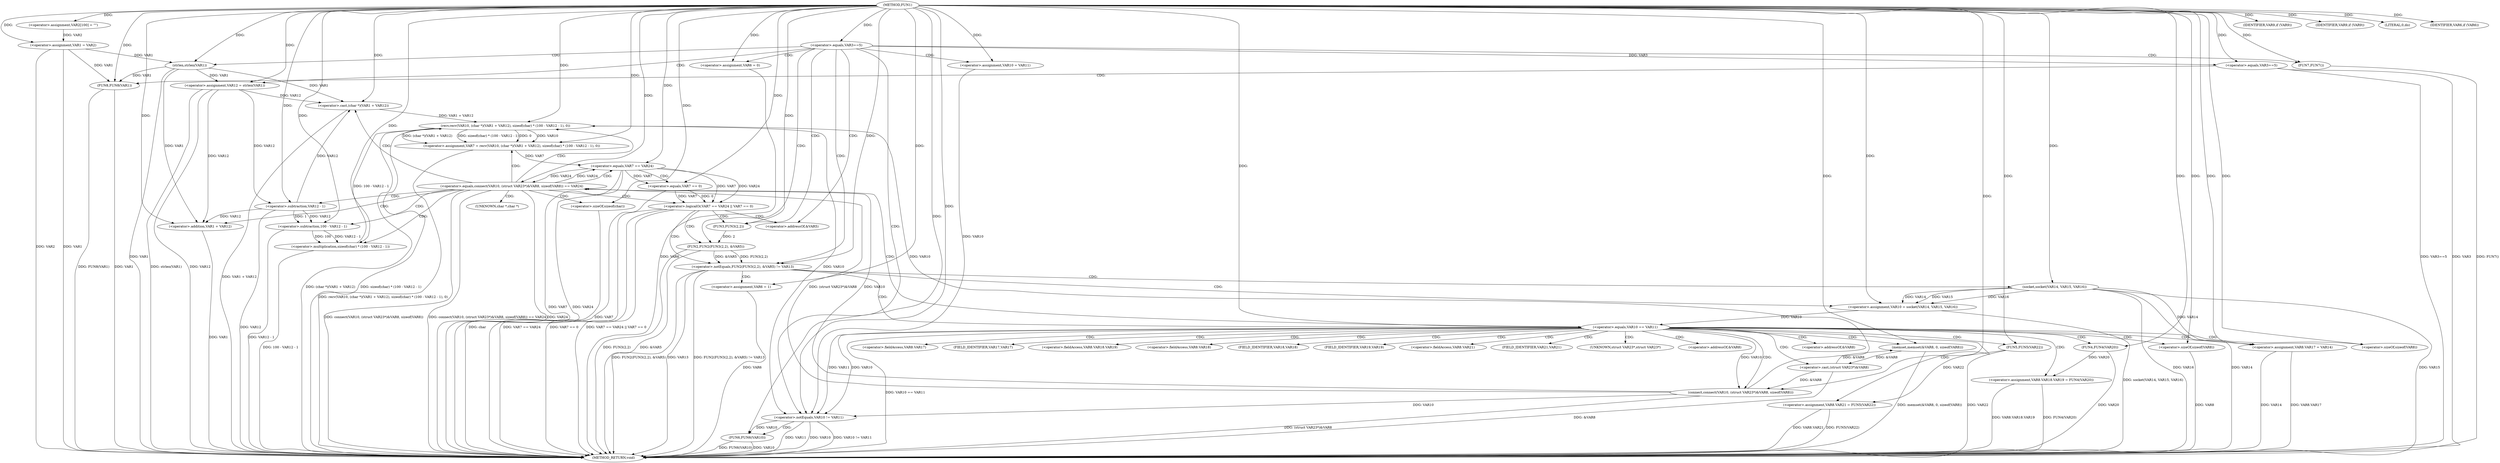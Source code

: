 digraph FUN1 {  
"1000100" [label = "(METHOD,FUN1)" ]
"1000252" [label = "(METHOD_RETURN,void)" ]
"1000104" [label = "(<operator>.assignment,VAR2[100] = \"\")" ]
"1000107" [label = "(<operator>.assignment,VAR1 = VAR2)" ]
"1000111" [label = "(<operator>.equals,VAR3==5)" ]
"1000118" [label = "(<operator>.assignment,VAR6 = 0)" ]
"1000125" [label = "(<operator>.assignment,VAR10 = VAR11)" ]
"1000129" [label = "(<operator>.assignment,VAR12 = strlen(VAR1))" ]
"1000131" [label = "(strlen,strlen(VAR1))" ]
"1000136" [label = "(<operator>.notEquals,FUN2(FUN3(2,2), &VAR5) != VAR13)" ]
"1000137" [label = "(FUN2,FUN2(FUN3(2,2), &VAR5))" ]
"1000138" [label = "(FUN3,FUN3(2,2))" ]
"1000146" [label = "(<operator>.assignment,VAR6 = 1)" ]
"1000149" [label = "(<operator>.assignment,VAR10 = socket(VAR14, VAR15, VAR16))" ]
"1000151" [label = "(socket,socket(VAR14, VAR15, VAR16))" ]
"1000156" [label = "(<operator>.equals,VAR10 == VAR11)" ]
"1000161" [label = "(memset,memset(&VAR8, 0, sizeof(VAR8)))" ]
"1000165" [label = "(<operator>.sizeOf,sizeof(VAR8))" ]
"1000167" [label = "(<operator>.assignment,VAR8.VAR17 = VAR14)" ]
"1000172" [label = "(<operator>.assignment,VAR8.VAR18.VAR19 = FUN4(VAR20))" ]
"1000178" [label = "(FUN4,FUN4(VAR20))" ]
"1000180" [label = "(<operator>.assignment,VAR8.VAR21 = FUN5(VAR22))" ]
"1000184" [label = "(FUN5,FUN5(VAR22))" ]
"1000187" [label = "(<operator>.equals,connect(VAR10, (struct VAR23*)&VAR8, sizeof(VAR8)) == VAR24)" ]
"1000188" [label = "(connect,connect(VAR10, (struct VAR23*)&VAR8, sizeof(VAR8)))" ]
"1000190" [label = "(<operator>.cast,(struct VAR23*)&VAR8)" ]
"1000194" [label = "(<operator>.sizeOf,sizeof(VAR8))" ]
"1000199" [label = "(<operator>.assignment,VAR7 = recv(VAR10, (char *)(VAR1 + VAR12), sizeof(char) * (100 - VAR12 - 1), 0))" ]
"1000201" [label = "(recv,recv(VAR10, (char *)(VAR1 + VAR12), sizeof(char) * (100 - VAR12 - 1), 0))" ]
"1000203" [label = "(<operator>.cast,(char *)(VAR1 + VAR12))" ]
"1000205" [label = "(<operator>.addition,VAR1 + VAR12)" ]
"1000208" [label = "(<operator>.multiplication,sizeof(char) * (100 - VAR12 - 1))" ]
"1000209" [label = "(<operator>.sizeOf,sizeof(char))" ]
"1000211" [label = "(<operator>.subtraction,100 - VAR12 - 1)" ]
"1000213" [label = "(<operator>.subtraction,VAR12 - 1)" ]
"1000218" [label = "(<operator>.logicalOr,VAR7 == VAR24 || VAR7 == 0)" ]
"1000219" [label = "(<operator>.equals,VAR7 == VAR24)" ]
"1000222" [label = "(<operator>.equals,VAR7 == 0)" ]
"1000228" [label = "(IDENTIFIER,VAR9,if (VAR9))" ]
"1000231" [label = "(IDENTIFIER,VAR9,if (VAR9))" ]
"1000233" [label = "(LITERAL,0,do)" ]
"1000235" [label = "(<operator>.notEquals,VAR10 != VAR11)" ]
"1000239" [label = "(FUN6,FUN6(VAR10))" ]
"1000242" [label = "(IDENTIFIER,VAR6,if (VAR6))" ]
"1000244" [label = "(FUN7,FUN7())" ]
"1000246" [label = "(<operator>.equals,VAR3==5)" ]
"1000250" [label = "(FUN8,FUN8(VAR1))" ]
"1000141" [label = "(<operator>.addressOf,&VAR5)" ]
"1000162" [label = "(<operator>.addressOf,&VAR8)" ]
"1000168" [label = "(<operator>.fieldAccess,VAR8.VAR17)" ]
"1000170" [label = "(FIELD_IDENTIFIER,VAR17,VAR17)" ]
"1000173" [label = "(<operator>.fieldAccess,VAR8.VAR18.VAR19)" ]
"1000174" [label = "(<operator>.fieldAccess,VAR8.VAR18)" ]
"1000176" [label = "(FIELD_IDENTIFIER,VAR18,VAR18)" ]
"1000177" [label = "(FIELD_IDENTIFIER,VAR19,VAR19)" ]
"1000181" [label = "(<operator>.fieldAccess,VAR8.VAR21)" ]
"1000183" [label = "(FIELD_IDENTIFIER,VAR21,VAR21)" ]
"1000191" [label = "(UNKNOWN,struct VAR23*,struct VAR23*)" ]
"1000192" [label = "(<operator>.addressOf,&VAR8)" ]
"1000204" [label = "(UNKNOWN,char *,char *)" ]
  "1000184" -> "1000252"  [ label = "DDG: VAR22"] 
  "1000218" -> "1000252"  [ label = "DDG: VAR7 == VAR24"] 
  "1000180" -> "1000252"  [ label = "DDG: VAR8.VAR21"] 
  "1000151" -> "1000252"  [ label = "DDG: VAR15"] 
  "1000151" -> "1000252"  [ label = "DDG: VAR16"] 
  "1000244" -> "1000252"  [ label = "DDG: FUN7()"] 
  "1000129" -> "1000252"  [ label = "DDG: strlen(VAR1)"] 
  "1000187" -> "1000252"  [ label = "DDG: connect(VAR10, (struct VAR23*)&VAR8, sizeof(VAR8))"] 
  "1000172" -> "1000252"  [ label = "DDG: FUN4(VAR20)"] 
  "1000167" -> "1000252"  [ label = "DDG: VAR8.VAR17"] 
  "1000129" -> "1000252"  [ label = "DDG: VAR12"] 
  "1000187" -> "1000252"  [ label = "DDG: connect(VAR10, (struct VAR23*)&VAR8, sizeof(VAR8)) == VAR24"] 
  "1000219" -> "1000252"  [ label = "DDG: VAR24"] 
  "1000250" -> "1000252"  [ label = "DDG: VAR1"] 
  "1000199" -> "1000252"  [ label = "DDG: recv(VAR10, (char *)(VAR1 + VAR12), sizeof(char) * (100 - VAR12 - 1), 0)"] 
  "1000222" -> "1000252"  [ label = "DDG: VAR7"] 
  "1000107" -> "1000252"  [ label = "DDG: VAR1"] 
  "1000235" -> "1000252"  [ label = "DDG: VAR11"] 
  "1000209" -> "1000252"  [ label = "DDG: char"] 
  "1000235" -> "1000252"  [ label = "DDG: VAR10"] 
  "1000149" -> "1000252"  [ label = "DDG: socket(VAR14, VAR15, VAR16)"] 
  "1000239" -> "1000252"  [ label = "DDG: FUN6(VAR10)"] 
  "1000235" -> "1000252"  [ label = "DDG: VAR10 != VAR11"] 
  "1000188" -> "1000252"  [ label = "DDG: (struct VAR23*)&VAR8"] 
  "1000178" -> "1000252"  [ label = "DDG: VAR20"] 
  "1000239" -> "1000252"  [ label = "DDG: VAR10"] 
  "1000213" -> "1000252"  [ label = "DDG: VAR12"] 
  "1000205" -> "1000252"  [ label = "DDG: VAR1"] 
  "1000131" -> "1000252"  [ label = "DDG: VAR1"] 
  "1000137" -> "1000252"  [ label = "DDG: &VAR5"] 
  "1000194" -> "1000252"  [ label = "DDG: VAR8"] 
  "1000180" -> "1000252"  [ label = "DDG: FUN5(VAR22)"] 
  "1000151" -> "1000252"  [ label = "DDG: VAR14"] 
  "1000218" -> "1000252"  [ label = "DDG: VAR7 == VAR24 || VAR7 == 0"] 
  "1000201" -> "1000252"  [ label = "DDG: (char *)(VAR1 + VAR12)"] 
  "1000218" -> "1000252"  [ label = "DDG: VAR7 == 0"] 
  "1000201" -> "1000252"  [ label = "DDG: sizeof(char) * (100 - VAR12 - 1)"] 
  "1000211" -> "1000252"  [ label = "DDG: VAR12 - 1"] 
  "1000208" -> "1000252"  [ label = "DDG: 100 - VAR12 - 1"] 
  "1000172" -> "1000252"  [ label = "DDG: VAR8.VAR18.VAR19"] 
  "1000136" -> "1000252"  [ label = "DDG: VAR13"] 
  "1000136" -> "1000252"  [ label = "DDG: FUN2(FUN3(2,2), &VAR5) != VAR13"] 
  "1000219" -> "1000252"  [ label = "DDG: VAR7"] 
  "1000167" -> "1000252"  [ label = "DDG: VAR14"] 
  "1000156" -> "1000252"  [ label = "DDG: VAR10 == VAR11"] 
  "1000250" -> "1000252"  [ label = "DDG: FUN8(VAR1)"] 
  "1000137" -> "1000252"  [ label = "DDG: FUN3(2,2)"] 
  "1000203" -> "1000252"  [ label = "DDG: VAR1 + VAR12"] 
  "1000118" -> "1000252"  [ label = "DDG: VAR6"] 
  "1000187" -> "1000252"  [ label = "DDG: VAR24"] 
  "1000246" -> "1000252"  [ label = "DDG: VAR3==5"] 
  "1000146" -> "1000252"  [ label = "DDG: VAR6"] 
  "1000161" -> "1000252"  [ label = "DDG: memset(&VAR8, 0, sizeof(VAR8))"] 
  "1000190" -> "1000252"  [ label = "DDG: &VAR8"] 
  "1000136" -> "1000252"  [ label = "DDG: FUN2(FUN3(2,2), &VAR5)"] 
  "1000107" -> "1000252"  [ label = "DDG: VAR2"] 
  "1000246" -> "1000252"  [ label = "DDG: VAR3"] 
  "1000100" -> "1000104"  [ label = "DDG: "] 
  "1000104" -> "1000107"  [ label = "DDG: VAR2"] 
  "1000100" -> "1000107"  [ label = "DDG: "] 
  "1000100" -> "1000111"  [ label = "DDG: "] 
  "1000100" -> "1000118"  [ label = "DDG: "] 
  "1000100" -> "1000125"  [ label = "DDG: "] 
  "1000131" -> "1000129"  [ label = "DDG: VAR1"] 
  "1000100" -> "1000129"  [ label = "DDG: "] 
  "1000107" -> "1000131"  [ label = "DDG: VAR1"] 
  "1000100" -> "1000131"  [ label = "DDG: "] 
  "1000137" -> "1000136"  [ label = "DDG: FUN3(2,2)"] 
  "1000137" -> "1000136"  [ label = "DDG: &VAR5"] 
  "1000138" -> "1000137"  [ label = "DDG: 2"] 
  "1000100" -> "1000138"  [ label = "DDG: "] 
  "1000100" -> "1000136"  [ label = "DDG: "] 
  "1000100" -> "1000146"  [ label = "DDG: "] 
  "1000151" -> "1000149"  [ label = "DDG: VAR14"] 
  "1000151" -> "1000149"  [ label = "DDG: VAR15"] 
  "1000151" -> "1000149"  [ label = "DDG: VAR16"] 
  "1000100" -> "1000149"  [ label = "DDG: "] 
  "1000100" -> "1000151"  [ label = "DDG: "] 
  "1000149" -> "1000156"  [ label = "DDG: VAR10"] 
  "1000100" -> "1000156"  [ label = "DDG: "] 
  "1000190" -> "1000161"  [ label = "DDG: &VAR8"] 
  "1000100" -> "1000161"  [ label = "DDG: "] 
  "1000100" -> "1000165"  [ label = "DDG: "] 
  "1000151" -> "1000167"  [ label = "DDG: VAR14"] 
  "1000100" -> "1000167"  [ label = "DDG: "] 
  "1000178" -> "1000172"  [ label = "DDG: VAR20"] 
  "1000100" -> "1000178"  [ label = "DDG: "] 
  "1000184" -> "1000180"  [ label = "DDG: VAR22"] 
  "1000100" -> "1000184"  [ label = "DDG: "] 
  "1000188" -> "1000187"  [ label = "DDG: VAR10"] 
  "1000188" -> "1000187"  [ label = "DDG: (struct VAR23*)&VAR8"] 
  "1000156" -> "1000188"  [ label = "DDG: VAR10"] 
  "1000100" -> "1000188"  [ label = "DDG: "] 
  "1000190" -> "1000188"  [ label = "DDG: &VAR8"] 
  "1000161" -> "1000190"  [ label = "DDG: &VAR8"] 
  "1000100" -> "1000194"  [ label = "DDG: "] 
  "1000219" -> "1000187"  [ label = "DDG: VAR24"] 
  "1000100" -> "1000187"  [ label = "DDG: "] 
  "1000201" -> "1000199"  [ label = "DDG: VAR10"] 
  "1000201" -> "1000199"  [ label = "DDG: (char *)(VAR1 + VAR12)"] 
  "1000201" -> "1000199"  [ label = "DDG: sizeof(char) * (100 - VAR12 - 1)"] 
  "1000201" -> "1000199"  [ label = "DDG: 0"] 
  "1000100" -> "1000199"  [ label = "DDG: "] 
  "1000188" -> "1000201"  [ label = "DDG: VAR10"] 
  "1000100" -> "1000201"  [ label = "DDG: "] 
  "1000203" -> "1000201"  [ label = "DDG: VAR1 + VAR12"] 
  "1000131" -> "1000203"  [ label = "DDG: VAR1"] 
  "1000100" -> "1000203"  [ label = "DDG: "] 
  "1000129" -> "1000203"  [ label = "DDG: VAR12"] 
  "1000213" -> "1000203"  [ label = "DDG: VAR12"] 
  "1000131" -> "1000205"  [ label = "DDG: VAR1"] 
  "1000100" -> "1000205"  [ label = "DDG: "] 
  "1000129" -> "1000205"  [ label = "DDG: VAR12"] 
  "1000213" -> "1000205"  [ label = "DDG: VAR12"] 
  "1000208" -> "1000201"  [ label = "DDG: 100 - VAR12 - 1"] 
  "1000100" -> "1000208"  [ label = "DDG: "] 
  "1000100" -> "1000209"  [ label = "DDG: "] 
  "1000211" -> "1000208"  [ label = "DDG: 100"] 
  "1000211" -> "1000208"  [ label = "DDG: VAR12 - 1"] 
  "1000100" -> "1000211"  [ label = "DDG: "] 
  "1000213" -> "1000211"  [ label = "DDG: VAR12"] 
  "1000213" -> "1000211"  [ label = "DDG: 1"] 
  "1000100" -> "1000213"  [ label = "DDG: "] 
  "1000129" -> "1000213"  [ label = "DDG: VAR12"] 
  "1000219" -> "1000218"  [ label = "DDG: VAR7"] 
  "1000219" -> "1000218"  [ label = "DDG: VAR24"] 
  "1000199" -> "1000219"  [ label = "DDG: VAR7"] 
  "1000100" -> "1000219"  [ label = "DDG: "] 
  "1000187" -> "1000219"  [ label = "DDG: VAR24"] 
  "1000222" -> "1000218"  [ label = "DDG: VAR7"] 
  "1000222" -> "1000218"  [ label = "DDG: 0"] 
  "1000219" -> "1000222"  [ label = "DDG: VAR7"] 
  "1000100" -> "1000222"  [ label = "DDG: "] 
  "1000100" -> "1000228"  [ label = "DDG: "] 
  "1000100" -> "1000231"  [ label = "DDG: "] 
  "1000100" -> "1000233"  [ label = "DDG: "] 
  "1000125" -> "1000235"  [ label = "DDG: VAR10"] 
  "1000156" -> "1000235"  [ label = "DDG: VAR10"] 
  "1000188" -> "1000235"  [ label = "DDG: VAR10"] 
  "1000201" -> "1000235"  [ label = "DDG: VAR10"] 
  "1000100" -> "1000235"  [ label = "DDG: "] 
  "1000156" -> "1000235"  [ label = "DDG: VAR11"] 
  "1000235" -> "1000239"  [ label = "DDG: VAR10"] 
  "1000100" -> "1000239"  [ label = "DDG: "] 
  "1000100" -> "1000242"  [ label = "DDG: "] 
  "1000100" -> "1000244"  [ label = "DDG: "] 
  "1000111" -> "1000246"  [ label = "DDG: VAR3"] 
  "1000100" -> "1000246"  [ label = "DDG: "] 
  "1000107" -> "1000250"  [ label = "DDG: VAR1"] 
  "1000131" -> "1000250"  [ label = "DDG: VAR1"] 
  "1000100" -> "1000250"  [ label = "DDG: "] 
  "1000111" -> "1000125"  [ label = "CDG: "] 
  "1000111" -> "1000141"  [ label = "CDG: "] 
  "1000111" -> "1000235"  [ label = "CDG: "] 
  "1000111" -> "1000138"  [ label = "CDG: "] 
  "1000111" -> "1000136"  [ label = "CDG: "] 
  "1000111" -> "1000118"  [ label = "CDG: "] 
  "1000111" -> "1000131"  [ label = "CDG: "] 
  "1000111" -> "1000137"  [ label = "CDG: "] 
  "1000111" -> "1000129"  [ label = "CDG: "] 
  "1000111" -> "1000244"  [ label = "CDG: "] 
  "1000136" -> "1000156"  [ label = "CDG: "] 
  "1000136" -> "1000149"  [ label = "CDG: "] 
  "1000136" -> "1000151"  [ label = "CDG: "] 
  "1000136" -> "1000146"  [ label = "CDG: "] 
  "1000156" -> "1000174"  [ label = "CDG: "] 
  "1000156" -> "1000191"  [ label = "CDG: "] 
  "1000156" -> "1000161"  [ label = "CDG: "] 
  "1000156" -> "1000180"  [ label = "CDG: "] 
  "1000156" -> "1000183"  [ label = "CDG: "] 
  "1000156" -> "1000165"  [ label = "CDG: "] 
  "1000156" -> "1000188"  [ label = "CDG: "] 
  "1000156" -> "1000190"  [ label = "CDG: "] 
  "1000156" -> "1000167"  [ label = "CDG: "] 
  "1000156" -> "1000194"  [ label = "CDG: "] 
  "1000156" -> "1000192"  [ label = "CDG: "] 
  "1000156" -> "1000176"  [ label = "CDG: "] 
  "1000156" -> "1000187"  [ label = "CDG: "] 
  "1000156" -> "1000172"  [ label = "CDG: "] 
  "1000156" -> "1000168"  [ label = "CDG: "] 
  "1000156" -> "1000178"  [ label = "CDG: "] 
  "1000156" -> "1000173"  [ label = "CDG: "] 
  "1000156" -> "1000170"  [ label = "CDG: "] 
  "1000156" -> "1000184"  [ label = "CDG: "] 
  "1000156" -> "1000177"  [ label = "CDG: "] 
  "1000156" -> "1000162"  [ label = "CDG: "] 
  "1000156" -> "1000181"  [ label = "CDG: "] 
  "1000187" -> "1000211"  [ label = "CDG: "] 
  "1000187" -> "1000208"  [ label = "CDG: "] 
  "1000187" -> "1000199"  [ label = "CDG: "] 
  "1000187" -> "1000204"  [ label = "CDG: "] 
  "1000187" -> "1000219"  [ label = "CDG: "] 
  "1000187" -> "1000201"  [ label = "CDG: "] 
  "1000187" -> "1000213"  [ label = "CDG: "] 
  "1000187" -> "1000203"  [ label = "CDG: "] 
  "1000187" -> "1000205"  [ label = "CDG: "] 
  "1000187" -> "1000218"  [ label = "CDG: "] 
  "1000187" -> "1000209"  [ label = "CDG: "] 
  "1000218" -> "1000141"  [ label = "CDG: "] 
  "1000218" -> "1000138"  [ label = "CDG: "] 
  "1000218" -> "1000136"  [ label = "CDG: "] 
  "1000218" -> "1000137"  [ label = "CDG: "] 
  "1000219" -> "1000222"  [ label = "CDG: "] 
  "1000235" -> "1000239"  [ label = "CDG: "] 
  "1000246" -> "1000250"  [ label = "CDG: "] 
}
